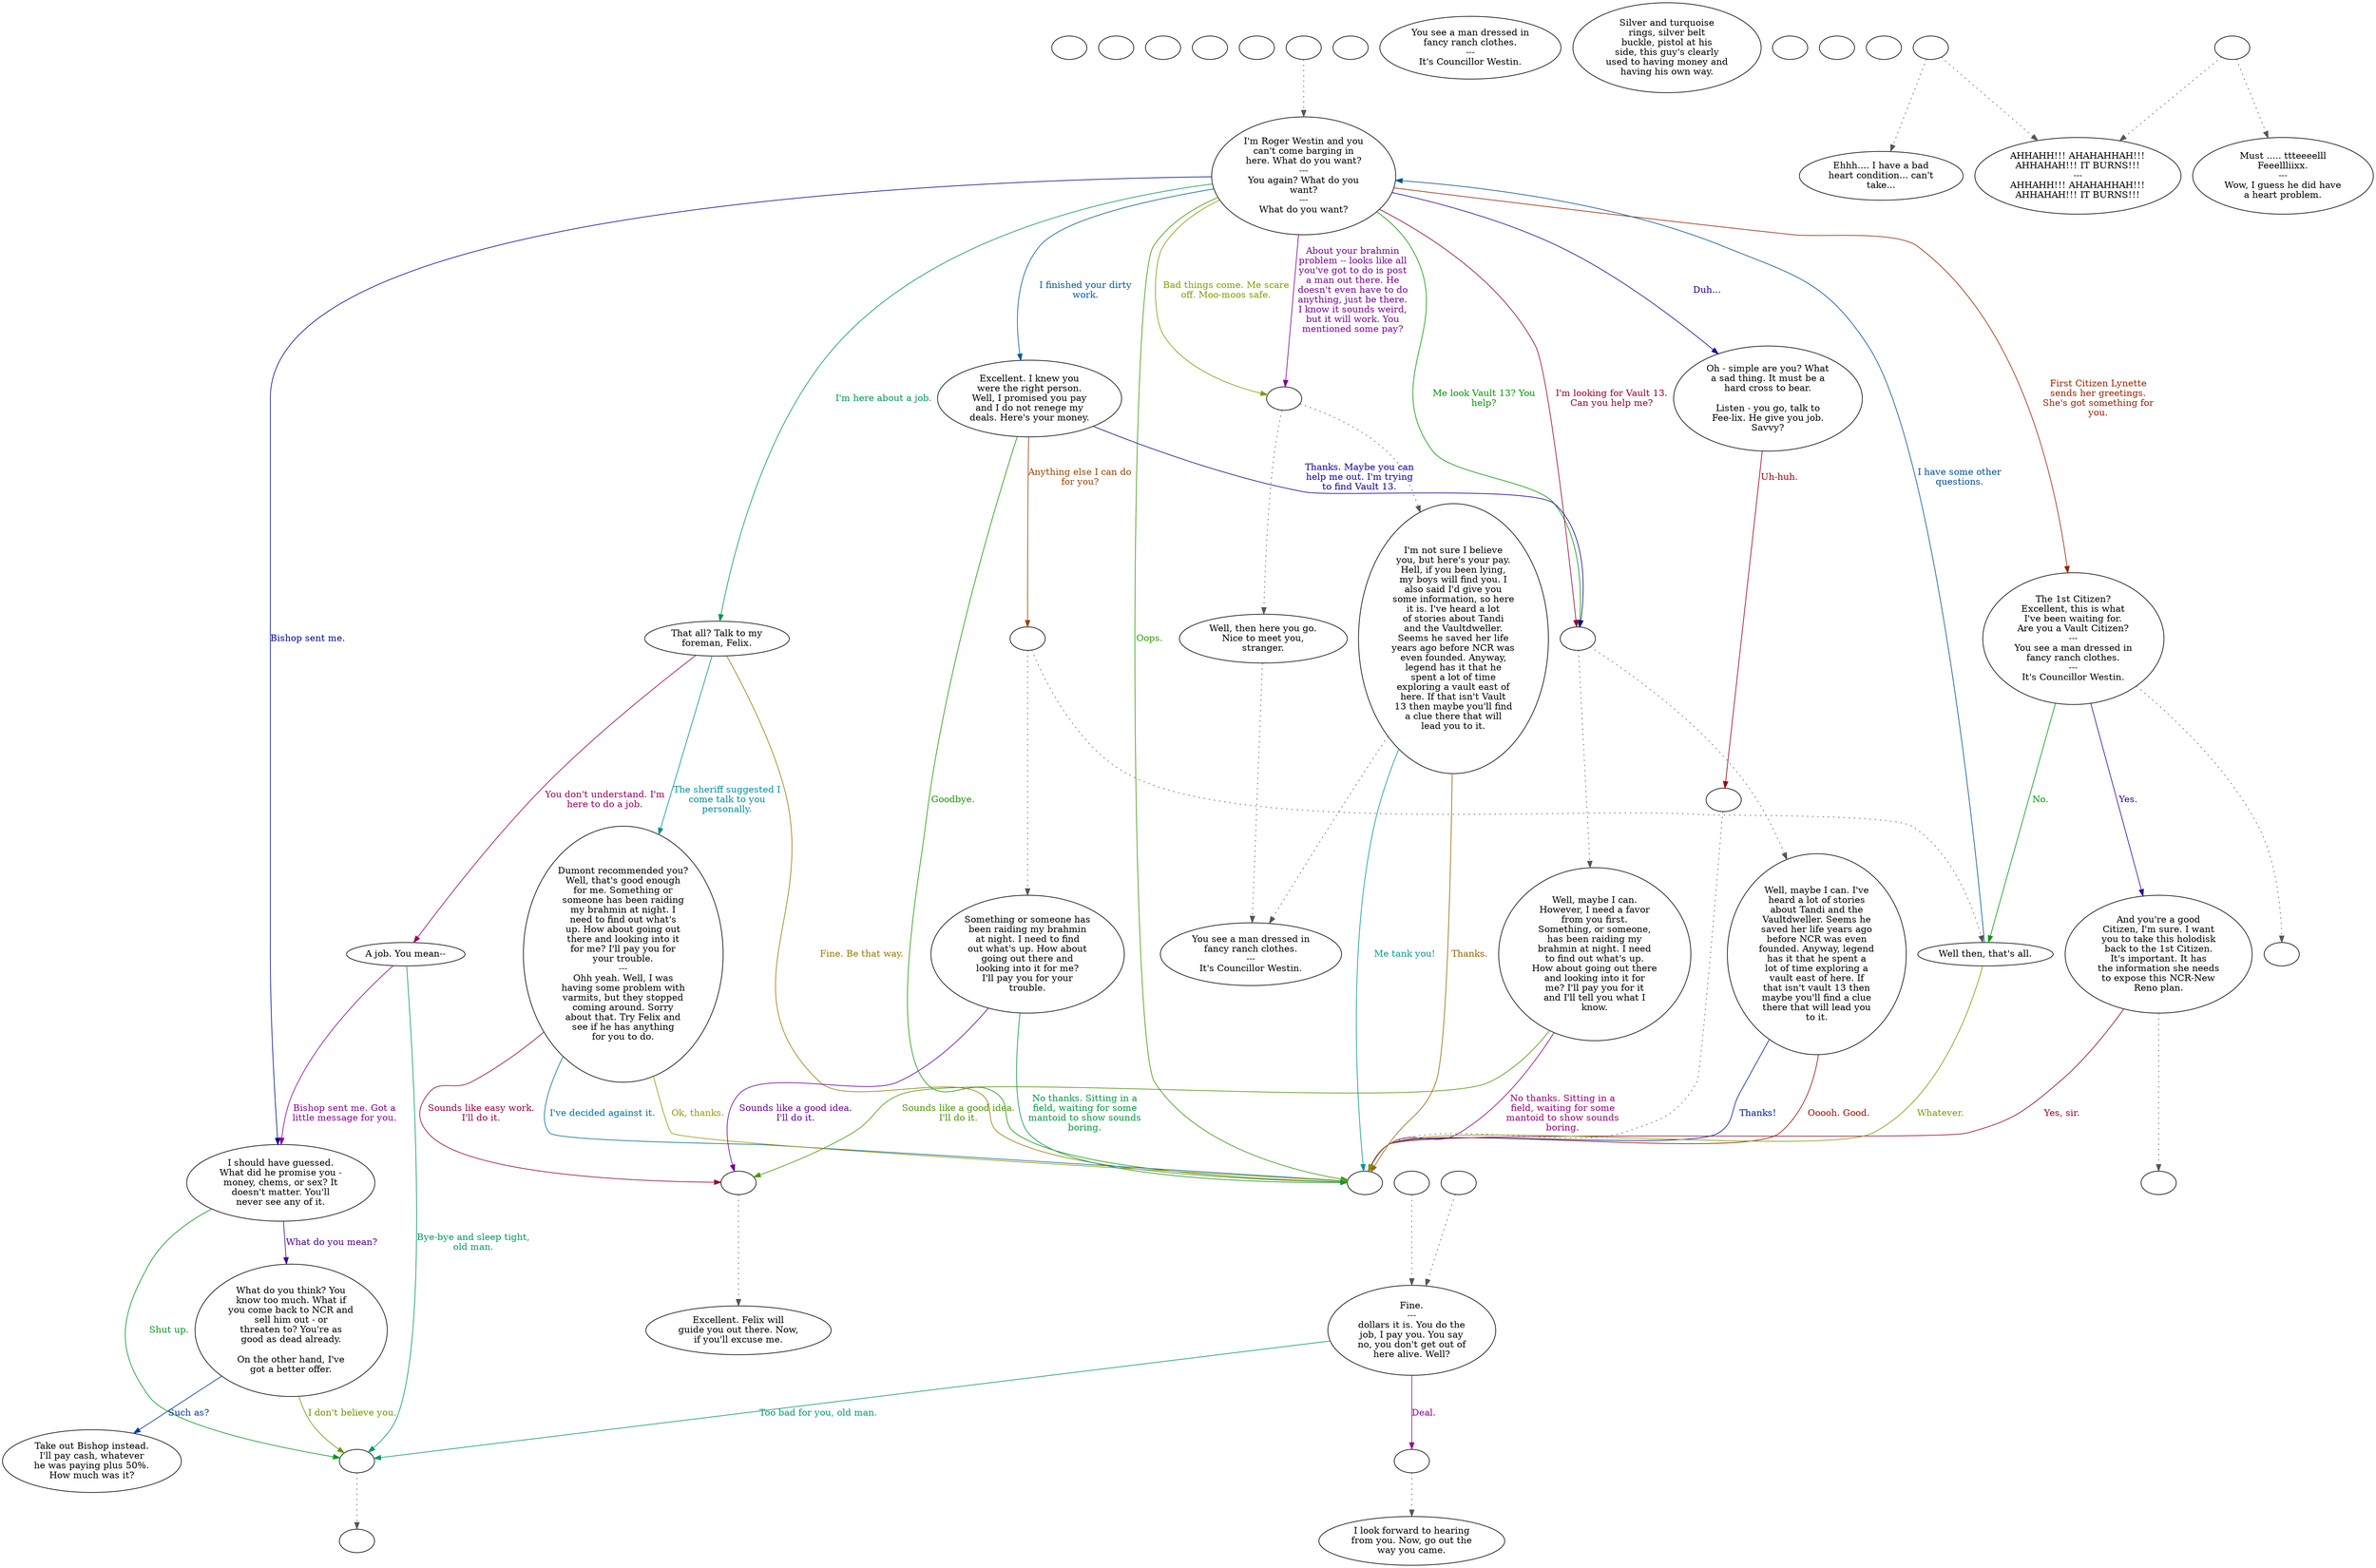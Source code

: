 digraph scwestin {
  "checkPartyMembersNearDoor" [style=filled       fillcolor="#FFFFFF"       color="#000000"]
  "checkPartyMembersNearDoor" [label=""]
  "getTimeBit" [style=filled       fillcolor="#FFFFFF"       color="#000000"]
  "getTimeBit" [label=""]
  "start" [style=filled       fillcolor="#FFFFFF"       color="#000000"]
  "start" [label=""]
  "critter_p_proc" [style=filled       fillcolor="#FFFFFF"       color="#000000"]
  "critter_p_proc" [label=""]
  "pickup_p_proc" [style=filled       fillcolor="#FFFFFF"       color="#000000"]
  "pickup_p_proc" [label=""]
  "talk_p_proc" [style=filled       fillcolor="#FFFFFF"       color="#000000"]
  "talk_p_proc" -> "Node001" [style=dotted color="#555555"]
  "talk_p_proc" [label=""]
  "destroy_p_proc" [style=filled       fillcolor="#FFFFFF"       color="#000000"]
  "destroy_p_proc" [label=""]
  "look_at_p_proc" [style=filled       fillcolor="#FFFFFF"       color="#000000"]
  "look_at_p_proc" [label="You see a man dressed in\nfancy ranch clothes.\n---\nIt's Councillor Westin."]
  "description_p_proc" [style=filled       fillcolor="#FFFFFF"       color="#000000"]
  "description_p_proc" [label="Silver and turquoise\nrings, silver belt\nbuckle, pistol at his\nside, this guy's clearly\nused to having money and\nhaving his own way."]
  "use_skill_on_p_proc" [style=filled       fillcolor="#FFFFFF"       color="#000000"]
  "use_skill_on_p_proc" [label=""]
  "damage_p_proc" [style=filled       fillcolor="#FFFFFF"       color="#000000"]
  "damage_p_proc" [label=""]
  "map_enter_p_proc" [style=filled       fillcolor="#FFFFFF"       color="#000000"]
  "map_enter_p_proc" [label=""]
  "use_obj_on_p_proc" [style=filled       fillcolor="#FFFFFF"       color="#000000"]
  "use_obj_on_p_proc" -> "DoDeathSequence" [style=dotted color="#555555"]
  "use_obj_on_p_proc" -> "DoExplosiveSequence" [style=dotted color="#555555"]
  "use_obj_on_p_proc" [label=""]
  "timed_event_p_proc" [style=filled       fillcolor="#FFFFFF"       color="#000000"]
  "timed_event_p_proc" -> "ContinueDeath" [style=dotted color="#555555"]
  "timed_event_p_proc" -> "DoExplosiveSequence" [style=dotted color="#555555"]
  "timed_event_p_proc" [label=""]
  "DoExplosiveSequence" [style=filled       fillcolor="#FFFFFF"       color="#000000"]
  "DoExplosiveSequence" [label="AHHAHH!!! AHAHAHHAH!!!\nAHHAHAH!!! IT BURNS!!!\n---\nAHHAHH!!! AHAHAHHAH!!!\nAHHAHAH!!! IT BURNS!!!"]
  "Node998" [style=filled       fillcolor="#FFFFFF"       color="#000000"]
  "Node998" [label=""]
  "Node999" [style=filled       fillcolor="#FFFFFF"       color="#000000"]
  "Node999" [label=""]
  "Node001" [style=filled       fillcolor="#FFFFFF"       color="#000000"]
  "Node001" [label="I'm Roger Westin and you\ncan't come barging in\nhere. What do you want?\n---\nYou again? What do you\nwant?\n---\nWhat do you want?"]
  "Node001" -> "Node004" [label="Duh..." color="#2B0099" fontcolor="#2B0099"]
  "Node001" -> "Node1314a" [label="Me look Vault 13? You\nhelp?" color="#029900" fontcolor="#029900"]
  "Node001" -> "Node1314a" [label="I'm looking for Vault 13.\nCan you help me?" color="#99002F" fontcolor="#99002F"]
  "Node001" -> "Node009" [label="I finished your dirty\nwork." color="#005B99" fontcolor="#005B99"]
  "Node001" -> "Node1516a" [label="Bad things come. Me scare\noff. Moo-moos safe." color="#889900" fontcolor="#889900"]
  "Node001" -> "Node1516a" [label="About your brahmin\nproblem -- looks like all\nyou've got to do is post\na man out there. He\ndoesn't even have to do\nanything, just be there.\nI know it sounds weird,\nbut it will work. You\nmentioned some pay?" color="#7D0099" fontcolor="#7D0099"]
  "Node001" -> "Node002" [label="I'm here about a job." color="#009951" fontcolor="#009951"]
  "Node001" -> "Node017" [label="First Citizen Lynette\nsends her greetings.\nShe's got something for\nyou." color="#992400" fontcolor="#992400"]
  "Node001" -> "Node003" [label="Bishop sent me." color="#000999" fontcolor="#000999"]
  "Node001" -> "Node999" [label="Oops." color="#359900" fontcolor="#359900"]
  "Node002" [style=filled       fillcolor="#FFFFFF"       color="#000000"]
  "Node002" [label="That all? Talk to my\nforeman, Felix."]
  "Node002" -> "Node020" [label="You don't understand. I'm\nhere to do a job." color="#990062" fontcolor="#990062"]
  "Node002" -> "Node010" [label="The sheriff suggested I\ncome talk to you\npersonally." color="#008F99" fontcolor="#008F99"]
  "Node002" -> "Node999" [label="Fine. Be that way." color="#997700" fontcolor="#997700"]
  "Node003" [style=filled       fillcolor="#FFFFFF"       color="#000000"]
  "Node003" [label="I should have guessed.\nWhat did he promise you -\nmoney, chems, or sex? It\ndoesn't matter. You'll\nnever see any of it."]
  "Node003" -> "Node005" [label="What do you mean?" color="#4A0099" fontcolor="#4A0099"]
  "Node003" -> "Node999a" [label="Shut up." color="#00991D" fontcolor="#00991D"]
  "Node004" [style=filled       fillcolor="#FFFFFF"       color="#000000"]
  "Node004" [label="Oh - simple are you? What\na sad thing. It must be a\nhard cross to bear.\n\nListen - you go, talk to\nFee-lix. He give you job.\nSavvy?"]
  "Node004" -> "Node999b" [label="Uh-huh." color="#99000F" fontcolor="#99000F"]
  "Node005" [style=filled       fillcolor="#FFFFFF"       color="#000000"]
  "Node005" [label="What do you think? You\nknow too much. What if\nyou come back to NCR and\nsell him out - or\nthreaten to? You're as\ngood as dead already.\n\nOn the other hand, I've\ngot a better offer."]
  "Node005" -> "Node006" [label="Such as?" color="#003C99" fontcolor="#003C99"]
  "Node005" -> "Node999a" [label="I don't believe you." color="#689900" fontcolor="#689900"]
  "Node006" [style=filled       fillcolor="#FFFFFF"       color="#000000"]
  "Node006" [label="Take out Bishop instead.\nI'll pay cash, whatever\nhe was paying plus 50%.\nHow much was it?"]
  "Node007" [style=filled       fillcolor="#FFFFFF"       color="#000000"]
  "Node007" [label="Fine.\n---\ndollars it is. You do the\njob, I pay you. You say\nno, you don't get out of\nhere alive. Well?"]
  "Node007" -> "Node008a" [label="Deal." color="#990095" fontcolor="#990095"]
  "Node007" -> "Node999a" [label="Too bad for you, old man." color="#009970" fontcolor="#009970"]
  "Node008" [style=filled       fillcolor="#FFFFFF"       color="#000000"]
  "Node008" [label="I look forward to hearing\nfrom you. Now, go out the\nway you came."]
  "Node009" [style=filled       fillcolor="#FFFFFF"       color="#000000"]
  "Node009" [label="Excellent. I knew you\nwere the right person.\nWell, I promised you pay\nand I do not renege my\ndeals. Here's your money."]
  "Node009" -> "Node1119a" [label="Anything else I can do\nfor you?" color="#994400" fontcolor="#994400"]
  "Node009" -> "Node1314a" [label="Thanks. Maybe you can\nhelp me out. I'm trying\nto find Vault 13." color="#170099" fontcolor="#170099"]
  "Node009" -> "Node999" [label="Goodbye." color="#169900" fontcolor="#169900"]
  "Node010" [style=filled       fillcolor="#FFFFFF"       color="#000000"]
  "Node010" [label="Dumont recommended you?\nWell, that's good enough\nfor me. Something or\nsomeone has been raiding\nmy brahmin at night. I\nneed to find out what's\nup. How about going out\nthere and looking into it\nfor me? I'll pay you for\nyour trouble.\n---\nOhh yeah. Well, I was\nhaving some problem with\nvarmits, but they stopped\ncoming around. Sorry\nabout that. Try Felix and\nsee if he has anything\nfor you to do."]
  "Node010" -> "Node012a" [label="Sounds like easy work.\nI'll do it." color="#990042" fontcolor="#990042"]
  "Node010" -> "Node999" [label="I've decided against it." color="#006F99" fontcolor="#006F99"]
  "Node010" -> "Node999" [label="Ok, thanks." color="#999600" fontcolor="#999600"]
  "Node011" [style=filled       fillcolor="#FFFFFF"       color="#000000"]
  "Node011" [label="Something or someone has\nbeen raiding my brahmin\nat night. I need to find\nout what's up. How about\ngoing out there and\nlooking into it for me?\nI'll pay you for your\ntrouble."]
  "Node011" -> "Node012a" [label="Sounds like a good idea.\nI'll do it." color="#6A0099" fontcolor="#6A0099"]
  "Node011" -> "Node999" [label="No thanks. Sitting in a\nfield, waiting for some\nmantoid to show sounds\nboring." color="#00993D" fontcolor="#00993D"]
  "Node012" [style=filled       fillcolor="#FFFFFF"       color="#000000"]
  "Node012" [label="Excellent. Felix will\nguide you out there. Now,\nif you'll excuse me."]
  "Node013" [style=filled       fillcolor="#FFFFFF"       color="#000000"]
  "Node013" [label="Well, maybe I can. I've\nheard a lot of stories\nabout Tandi and the\nVaultdweller. Seems he\nsaved her life years ago\nbefore NCR was even\nfounded. Anyway, legend\nhas it that he spent a\nlot of time exploring a\nvault east of here. If\nthat isn't vault 13 then\nmaybe you'll find a clue\nthere that will lead you\nto it."]
  "Node013" -> "Node999" [label="Ooooh. Good." color="#991000" fontcolor="#991000"]
  "Node013" -> "Node999" [label="Thanks!" color="#001C99" fontcolor="#001C99"]
  "Node014" [style=filled       fillcolor="#FFFFFF"       color="#000000"]
  "Node014" [label="Well, maybe I can.\nHowever, I need a favor\nfrom you first.\nSomething, or someone,\nhas been raiding my\nbrahmin at night. I need\nto find out what's up.\nHow about going out there\nand looking into it for\nme? I'll pay you for it\nand I'll tell you what I\nknow."]
  "Node014" -> "Node012a" [label="Sounds like a good idea.\nI'll do it." color="#499900" fontcolor="#499900"]
  "Node014" -> "Node999" [label="No thanks. Sitting in a\nfield, waiting for some\nmantoid to show sounds\nboring." color="#990075" fontcolor="#990075"]
  "Node015" [style=filled       fillcolor="#FFFFFF"       color="#000000"]
  "Node015" -> "EndDeathClawMission" [style=dotted color="#555555"]
  "Node015" [label="Well, then here you go.\nNice to meet you,\nstranger."]
  "Node016" [style=filled       fillcolor="#FFFFFF"       color="#000000"]
  "Node016" -> "EndDeathClawMission" [style=dotted color="#555555"]
  "Node016" [label="I'm not sure I believe\nyou, but here's your pay.\nHell, if you been lying,\nmy boys will find you. I\nalso said I'd give you\nsome information, so here\nit is. I've heard a lot\nof stories about Tandi\nand the Vaultdweller.\nSeems he saved her life\nyears ago before NCR was\neven founded. Anyway,\nlegend has it that he\nspent a lot of time\nexploring a vault east of\nhere. If that isn't Vault\n13 then maybe you'll find\na clue there that will\nlead you to it."]
  "Node016" -> "Node999" [label="Me tank you!" color="#009990" fontcolor="#009990"]
  "Node016" -> "Node999" [label="Thanks." color="#996300" fontcolor="#996300"]
  "Node017" [style=filled       fillcolor="#FFFFFF"       color="#000000"]
  "Node017" -> "getDisk" [style=dotted color="#555555"]
  "Node017" [label="The 1st Citizen?\nExcellent, this is what\nI've been waiting for.\nAre you a Vault Citizen?\n---\nYou see a man dressed in\nfancy ranch clothes.\n---\nIt's Councillor Westin."]
  "Node017" -> "Node018" [label="Yes." color="#370099" fontcolor="#370099"]
  "Node017" -> "Node019" [label="No." color="#00990A" fontcolor="#00990A"]
  "Node018" [style=filled       fillcolor="#FFFFFF"       color="#000000"]
  "Node018" -> "giveDisk" [style=dotted color="#555555"]
  "Node018" [label="And you're a good\nCitizen, I'm sure. I want\nyou to take this holodisk\nback to the 1st Citizen.\nIt's important. It has\nthe information she needs\nto expose this NCR-New\nReno plan."]
  "Node018" -> "Node999" [label="Yes, sir." color="#990023" fontcolor="#990023"]
  "Node019" [style=filled       fillcolor="#FFFFFF"       color="#000000"]
  "Node019" [label="Well then, that's all."]
  "Node019" -> "Node001" [label="I have some other\nquestions." color="#004F99" fontcolor="#004F99"]
  "Node019" -> "Node999" [label="Whatever." color="#7C9900" fontcolor="#7C9900"]
  "Node020" [style=filled       fillcolor="#FFFFFF"       color="#000000"]
  "Node020" [label="A job. You mean--"]
  "Node020" -> "Node003" [label="Bishop sent me. Got a\nlittle message for you." color="#890099" fontcolor="#890099"]
  "Node020" -> "Node999a" [label="Bye-bye and sleep tight,\nold man." color="#00995D" fontcolor="#00995D"]
  "DoDeathSequence" [style=filled       fillcolor="#FFFFFF"       color="#000000"]
  "DoDeathSequence" [label="Ehhh.... I have a bad\nheart condition... can't\ntake..."]
  "ContinueDeath" [style=filled       fillcolor="#FFFFFF"       color="#000000"]
  "ContinueDeath" [label="Must ..... ttteeeelll\nFeeellliixx.\n---\nWow, I guess he did have\na heart problem."]
  "Node1314a" [style=filled       fillcolor="#FFFFFF"       color="#000000"]
  "Node1314a" -> "Node013" [style=dotted color="#555555"]
  "Node1314a" -> "Node014" [style=dotted color="#555555"]
  "Node1314a" [label=""]
  "Node1516a" [style=filled       fillcolor="#FFFFFF"       color="#000000"]
  "Node1516a" -> "Node015" [style=dotted color="#555555"]
  "Node1516a" -> "Node016" [style=dotted color="#555555"]
  "Node1516a" [label=""]
  "Node999a" [style=filled       fillcolor="#FFFFFF"       color="#000000"]
  "Node999a" -> "Node998" [style=dotted color="#555555"]
  "Node999a" [label=""]
  "Node999b" [style=filled       fillcolor="#FFFFFF"       color="#000000"]
  "Node999b" -> "Node999" [style=dotted color="#555555"]
  "Node999b" [label=""]
  "Node007a" [style=filled       fillcolor="#FFFFFF"       color="#000000"]
  "Node007a" -> "Node007" [style=dotted color="#555555"]
  "Node007a" [label=""]
  "Node007b" [style=filled       fillcolor="#FFFFFF"       color="#000000"]
  "Node007b" -> "Node007" [style=dotted color="#555555"]
  "Node007b" [label=""]
  "Node008a" [style=filled       fillcolor="#FFFFFF"       color="#000000"]
  "Node008a" -> "Node008" [style=dotted color="#555555"]
  "Node008a" [label=""]
  "Node1119a" [style=filled       fillcolor="#FFFFFF"       color="#000000"]
  "Node1119a" -> "Node011" [style=dotted color="#555555"]
  "Node1119a" -> "Node019" [style=dotted color="#555555"]
  "Node1119a" [label=""]
  "Node012a" [style=filled       fillcolor="#FFFFFF"       color="#000000"]
  "Node012a" -> "Node012" [style=dotted color="#555555"]
  "Node012a" [label=""]
  "EndDeathClawMission" [style=filled       fillcolor="#FFFFFF"       color="#000000"]
  "EndDeathClawMission" [label="You see a man dressed in\nfancy ranch clothes.\n---\nIt's Councillor Westin."]
  "getDisk" [style=filled       fillcolor="#FFFFFF"       color="#000000"]
  "getDisk" [label=""]
  "giveDisk" [style=filled       fillcolor="#FFFFFF"       color="#000000"]
  "giveDisk" [label=""]
}